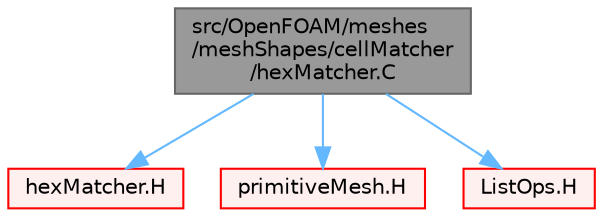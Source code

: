 digraph "src/OpenFOAM/meshes/meshShapes/cellMatcher/hexMatcher.C"
{
 // LATEX_PDF_SIZE
  bgcolor="transparent";
  edge [fontname=Helvetica,fontsize=10,labelfontname=Helvetica,labelfontsize=10];
  node [fontname=Helvetica,fontsize=10,shape=box,height=0.2,width=0.4];
  Node1 [id="Node000001",label="src/OpenFOAM/meshes\l/meshShapes/cellMatcher\l/hexMatcher.C",height=0.2,width=0.4,color="gray40", fillcolor="grey60", style="filled", fontcolor="black",tooltip=" "];
  Node1 -> Node2 [id="edge1_Node000001_Node000002",color="steelblue1",style="solid",tooltip=" "];
  Node2 [id="Node000002",label="hexMatcher.H",height=0.2,width=0.4,color="red", fillcolor="#FFF0F0", style="filled",URL="$hexMatcher_8H.html",tooltip=" "];
  Node1 -> Node227 [id="edge2_Node000001_Node000227",color="steelblue1",style="solid",tooltip=" "];
  Node227 [id="Node000227",label="primitiveMesh.H",height=0.2,width=0.4,color="red", fillcolor="#FFF0F0", style="filled",URL="$primitiveMesh_8H.html",tooltip=" "];
  Node1 -> Node141 [id="edge3_Node000001_Node000141",color="steelblue1",style="solid",tooltip=" "];
  Node141 [id="Node000141",label="ListOps.H",height=0.2,width=0.4,color="red", fillcolor="#FFF0F0", style="filled",URL="$ListOps_8H.html",tooltip="Various functions to operate on Lists."];
}
